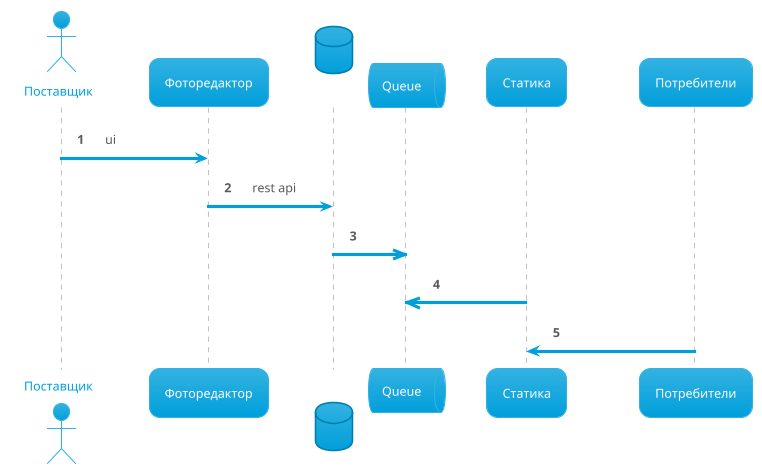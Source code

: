 @startuml
!theme bluegray
autonumber


actor Поставщик as user
participant Фоторедактор as editor
database tags as db
queue Queue as queue
participant Статика as basket
participant Потребители as consumers

user -> editor: ui
editor -> db: rest api
db ->> queue
basket ->> queue
consumers -> basket

@enduml